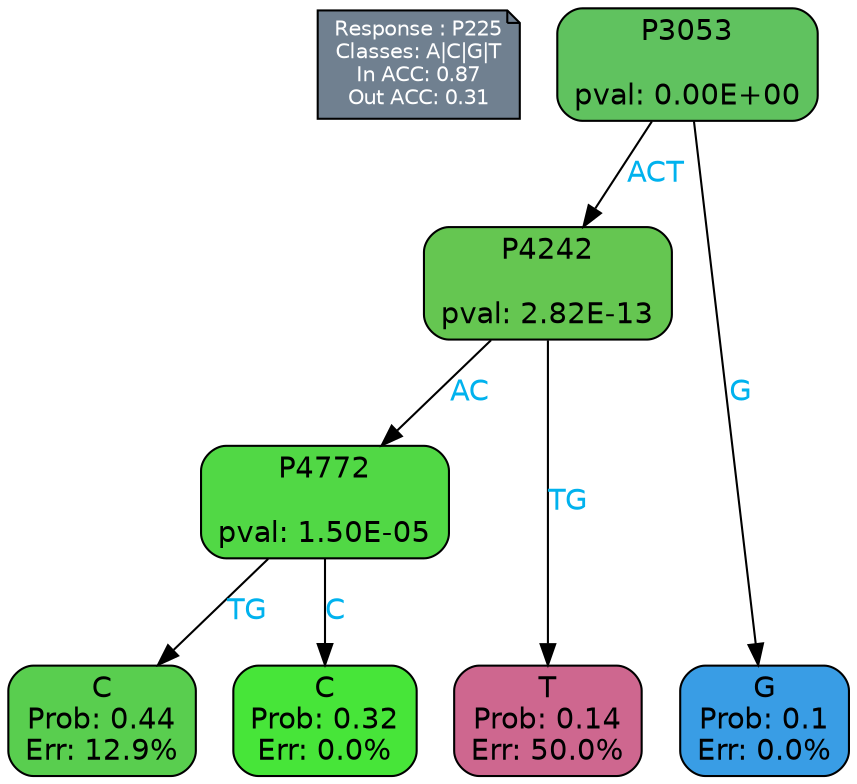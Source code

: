 digraph Tree {
node [shape=box, style="filled, rounded", color="black", fontname=helvetica] ;
graph [ranksep=equally, splines=polylines, bgcolor=transparent, dpi=600] ;
edge [fontname=helvetica] ;
LEGEND [label="Response : P225
Classes: A|C|G|T
In ACC: 0.87
Out ACC: 0.31
",shape=note,align=left,style=filled,fillcolor="slategray",fontcolor="white",fontsize=10];1 [label="P3053

pval: 0.00E+00", fillcolor="#60c25f"] ;
2 [label="P4242

pval: 2.82E-13", fillcolor="#65c651"] ;
3 [label="P4772

pval: 1.50E-05", fillcolor="#51d845"] ;
4 [label="C
Prob: 0.44
Err: 12.9%", fillcolor="#59ce4f"] ;
5 [label="C
Prob: 0.32
Err: 0.0%", fillcolor="#47e539"] ;
6 [label="T
Prob: 0.14
Err: 50.0%", fillcolor="#ce678f"] ;
7 [label="G
Prob: 0.1
Err: 0.0%", fillcolor="#399de5"] ;
1 -> 2 [label="ACT",fontcolor=deepskyblue2] ;
1 -> 7 [label="G",fontcolor=deepskyblue2] ;
2 -> 3 [label="AC",fontcolor=deepskyblue2] ;
2 -> 6 [label="TG",fontcolor=deepskyblue2] ;
3 -> 4 [label="TG",fontcolor=deepskyblue2] ;
3 -> 5 [label="C",fontcolor=deepskyblue2] ;
{rank = same; 4;5;6;7;}{rank = same; LEGEND;1;}}